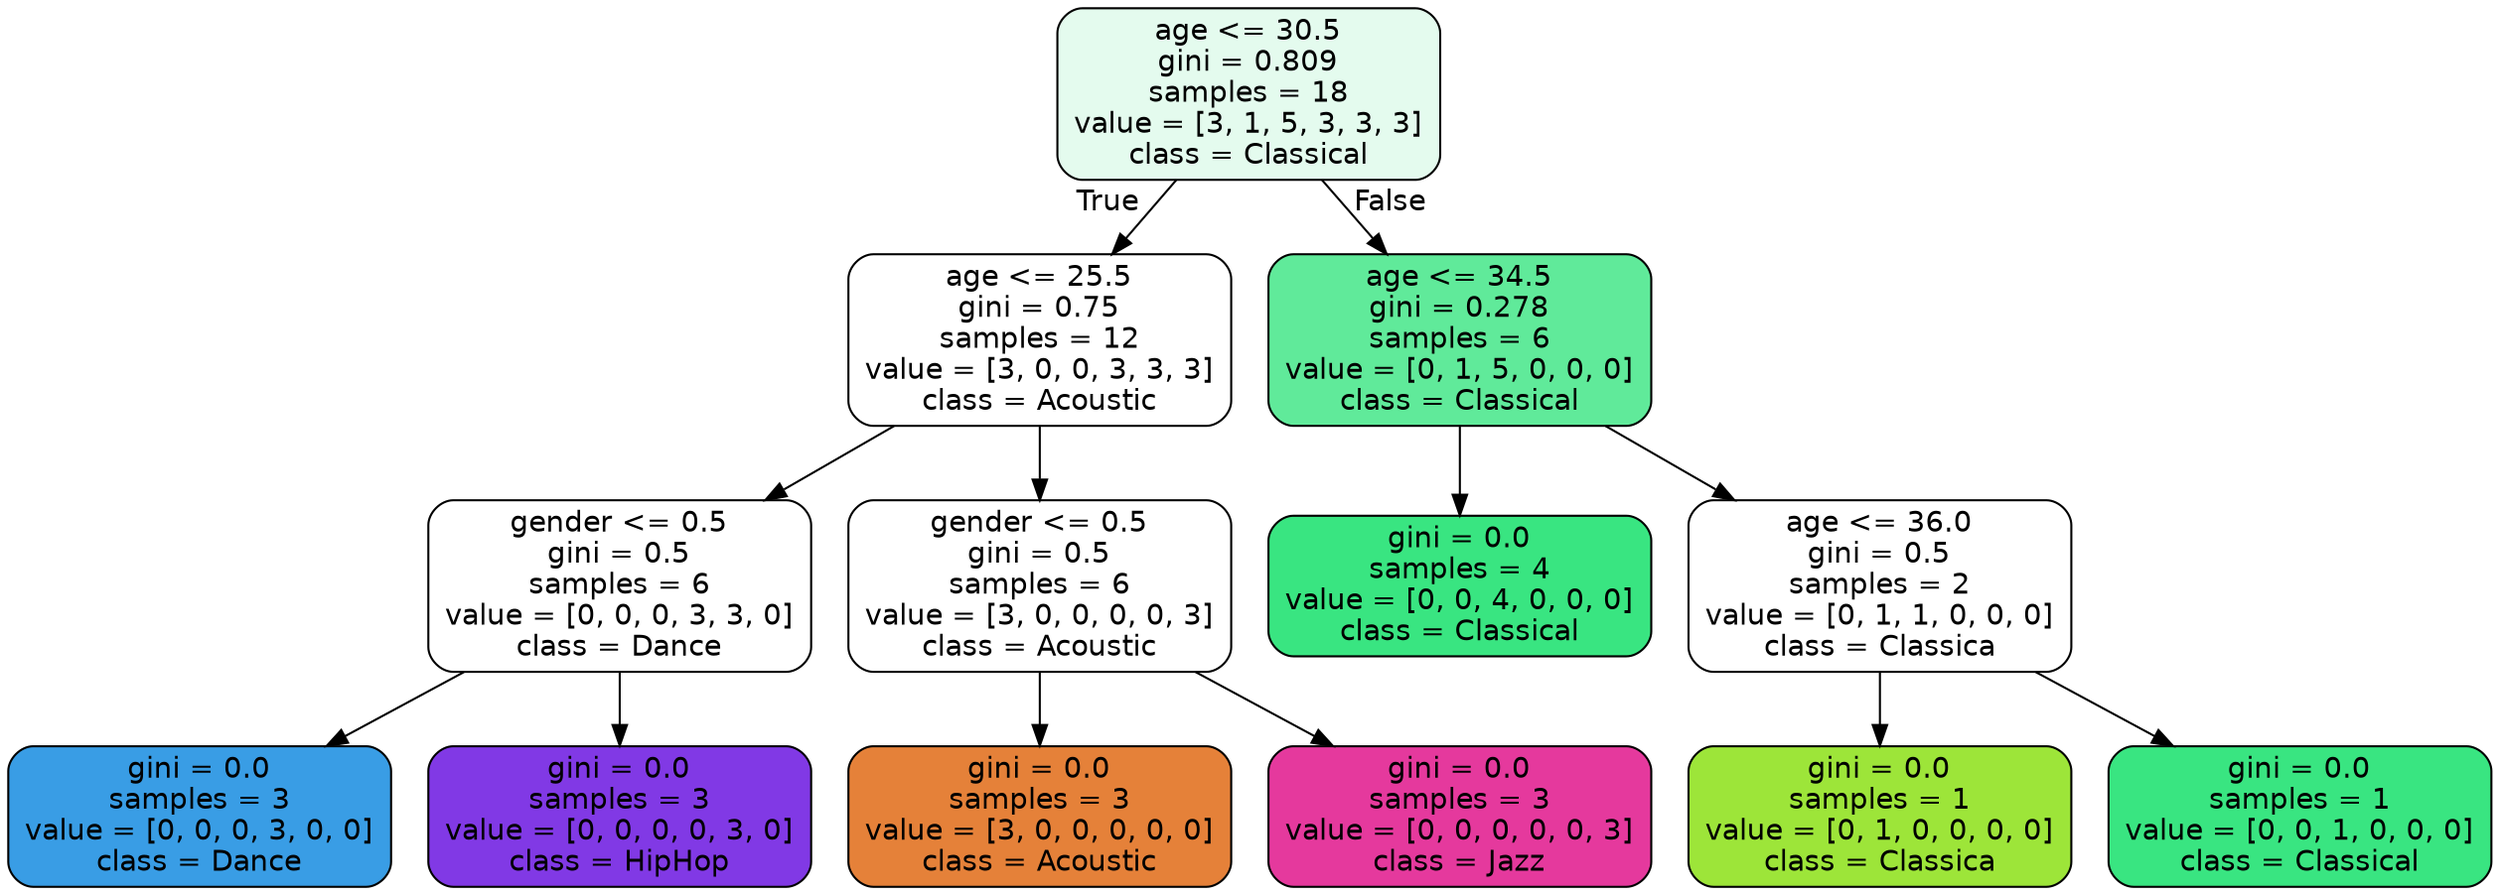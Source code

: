 digraph Tree {
node [shape=box, style="filled, rounded", color="black", fontname=helvetica] ;
edge [fontname=helvetica] ;
0 [label="age <= 30.5\ngini = 0.809\nsamples = 18\nvalue = [3, 1, 5, 3, 3, 3]\nclass = Classical", fillcolor="#39e58122"] ;
1 [label="age <= 25.5\ngini = 0.75\nsamples = 12\nvalue = [3, 0, 0, 3, 3, 3]\nclass = Acoustic", fillcolor="#e5813900"] ;
0 -> 1 [labeldistance=2.5, labelangle=45, headlabel="True"] ;
2 [label="gender <= 0.5\ngini = 0.5\nsamples = 6\nvalue = [0, 0, 0, 3, 3, 0]\nclass = Dance", fillcolor="#399de500"] ;
1 -> 2 ;
3 [label="gini = 0.0\nsamples = 3\nvalue = [0, 0, 0, 3, 0, 0]\nclass = Dance", fillcolor="#399de5ff"] ;
2 -> 3 ;
4 [label="gini = 0.0\nsamples = 3\nvalue = [0, 0, 0, 0, 3, 0]\nclass = HipHop", fillcolor="#8139e5ff"] ;
2 -> 4 ;
5 [label="gender <= 0.5\ngini = 0.5\nsamples = 6\nvalue = [3, 0, 0, 0, 0, 3]\nclass = Acoustic", fillcolor="#e5813900"] ;
1 -> 5 ;
6 [label="gini = 0.0\nsamples = 3\nvalue = [3, 0, 0, 0, 0, 0]\nclass = Acoustic", fillcolor="#e58139ff"] ;
5 -> 6 ;
7 [label="gini = 0.0\nsamples = 3\nvalue = [0, 0, 0, 0, 0, 3]\nclass = Jazz", fillcolor="#e5399dff"] ;
5 -> 7 ;
8 [label="age <= 34.5\ngini = 0.278\nsamples = 6\nvalue = [0, 1, 5, 0, 0, 0]\nclass = Classical", fillcolor="#39e581cc"] ;
0 -> 8 [labeldistance=2.5, labelangle=-45, headlabel="False"] ;
9 [label="gini = 0.0\nsamples = 4\nvalue = [0, 0, 4, 0, 0, 0]\nclass = Classical", fillcolor="#39e581ff"] ;
8 -> 9 ;
10 [label="age <= 36.0\ngini = 0.5\nsamples = 2\nvalue = [0, 1, 1, 0, 0, 0]\nclass = Classica", fillcolor="#9de53900"] ;
8 -> 10 ;
11 [label="gini = 0.0\nsamples = 1\nvalue = [0, 1, 0, 0, 0, 0]\nclass = Classica", fillcolor="#9de539ff"] ;
10 -> 11 ;
12 [label="gini = 0.0\nsamples = 1\nvalue = [0, 0, 1, 0, 0, 0]\nclass = Classical", fillcolor="#39e581ff"] ;
10 -> 12 ;
}